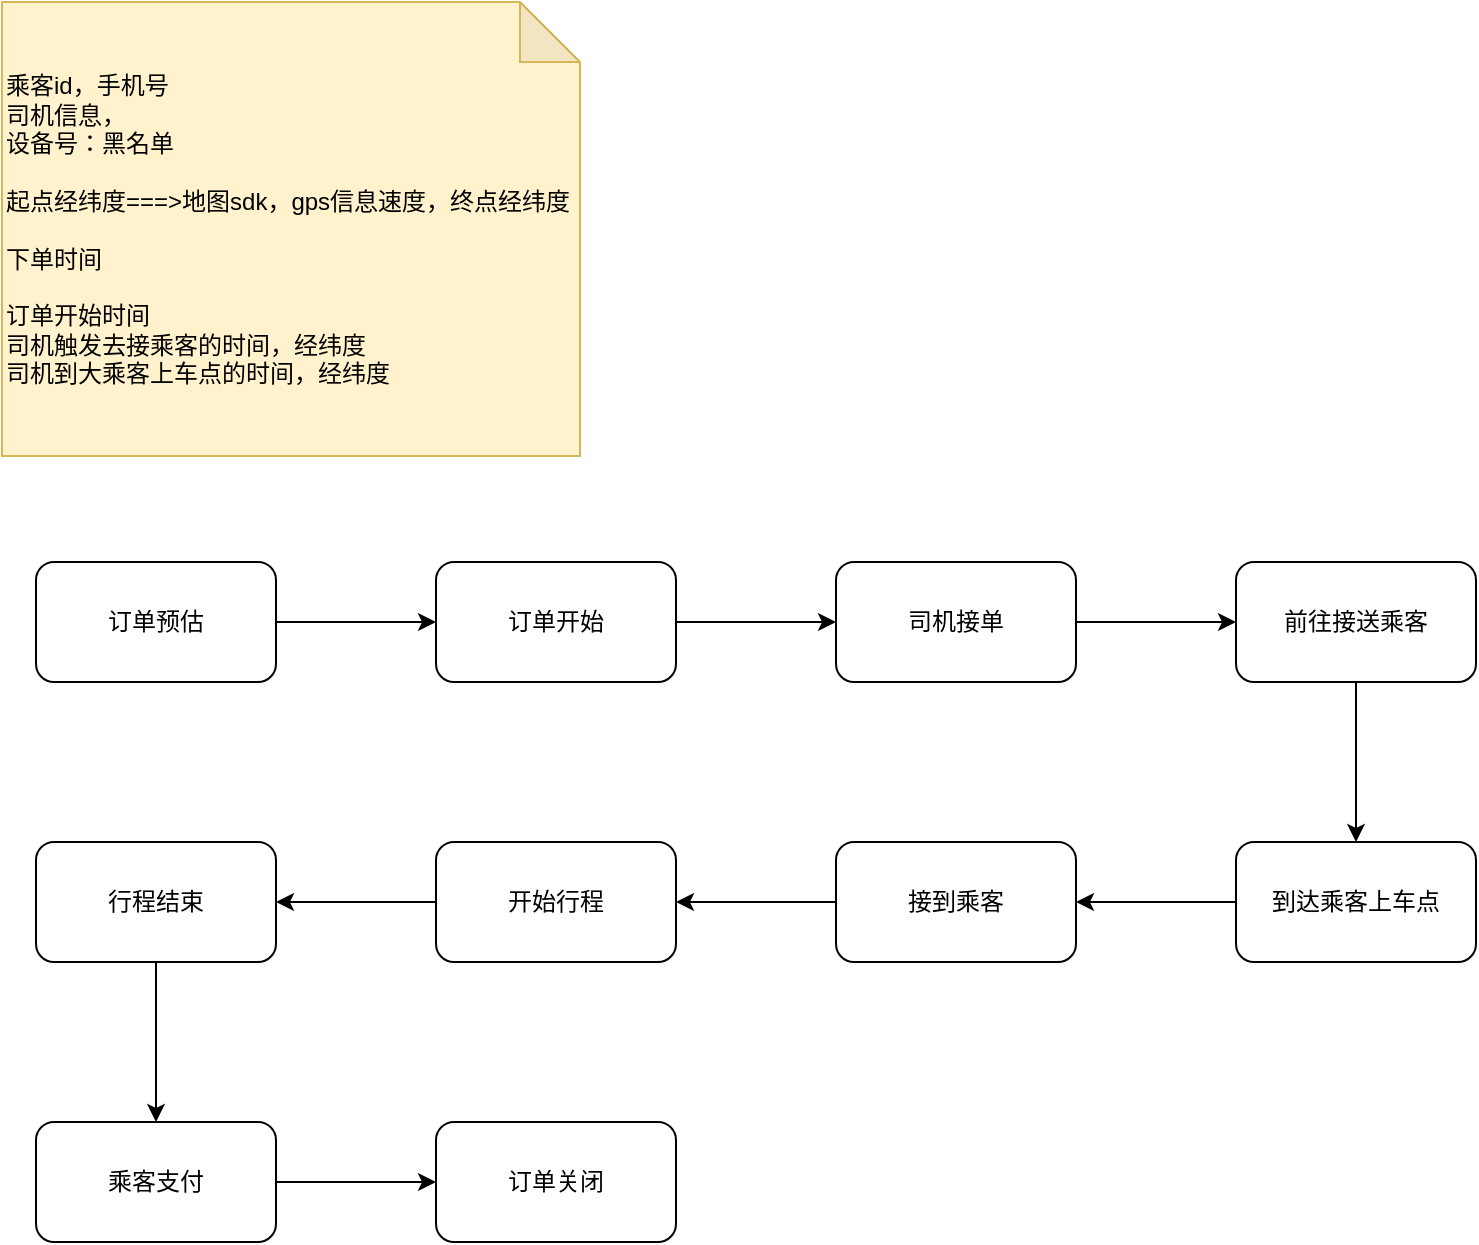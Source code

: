 <mxfile version="13.3.0" type="github">
  <diagram name="Page-1" id="74e2e168-ea6b-b213-b513-2b3c1d86103e">
    <mxGraphModel dx="1843" dy="829" grid="0" gridSize="10" guides="1" tooltips="1" connect="1" arrows="1" fold="1" page="1" pageScale="1" pageWidth="1100" pageHeight="850" background="#ffffff" math="0" shadow="0">
      <root>
        <mxCell id="0" />
        <mxCell id="1" parent="0" />
        <mxCell id="7X4GDqBXamvWMYffcVno-16" value="乘客id，手机号&lt;br&gt;司机信息，&lt;br&gt;设备号：黑名单&lt;br&gt;&lt;br&gt;起点经纬度===&amp;gt;地图sdk，gps信息速度，终点经纬度&lt;br&gt;&lt;br&gt;下单时间&lt;br&gt;&lt;br&gt;订单开始时间&lt;br&gt;司机触发去接乘客的时间，经纬度&lt;br&gt;司机到大乘客上车点的时间，经纬度" style="shape=note;whiteSpace=wrap;html=1;backgroundOutline=1;darkOpacity=0.05;fillColor=#fff2cc;strokeColor=#d6b656;align=left;" vertex="1" parent="1">
          <mxGeometry x="-1076" width="289" height="227" as="geometry" />
        </mxCell>
        <mxCell id="7X4GDqBXamvWMYffcVno-19" value="" style="edgeStyle=orthogonalEdgeStyle;rounded=1;comic=0;orthogonalLoop=1;jettySize=auto;html=1;" edge="1" parent="1" source="7X4GDqBXamvWMYffcVno-17" target="7X4GDqBXamvWMYffcVno-18">
          <mxGeometry relative="1" as="geometry" />
        </mxCell>
        <mxCell id="7X4GDqBXamvWMYffcVno-17" value="订单预估" style="rounded=1;whiteSpace=wrap;html=1;" vertex="1" parent="1">
          <mxGeometry x="-1059" y="280" width="120" height="60" as="geometry" />
        </mxCell>
        <mxCell id="7X4GDqBXamvWMYffcVno-21" value="" style="edgeStyle=orthogonalEdgeStyle;rounded=1;comic=0;orthogonalLoop=1;jettySize=auto;html=1;" edge="1" parent="1" source="7X4GDqBXamvWMYffcVno-18" target="7X4GDqBXamvWMYffcVno-20">
          <mxGeometry relative="1" as="geometry" />
        </mxCell>
        <mxCell id="7X4GDqBXamvWMYffcVno-18" value="订单开始" style="rounded=1;whiteSpace=wrap;html=1;" vertex="1" parent="1">
          <mxGeometry x="-859" y="280" width="120" height="60" as="geometry" />
        </mxCell>
        <mxCell id="7X4GDqBXamvWMYffcVno-23" value="" style="edgeStyle=orthogonalEdgeStyle;rounded=1;comic=0;orthogonalLoop=1;jettySize=auto;html=1;" edge="1" parent="1" source="7X4GDqBXamvWMYffcVno-20" target="7X4GDqBXamvWMYffcVno-22">
          <mxGeometry relative="1" as="geometry" />
        </mxCell>
        <mxCell id="7X4GDqBXamvWMYffcVno-20" value="司机接单" style="rounded=1;whiteSpace=wrap;html=1;" vertex="1" parent="1">
          <mxGeometry x="-659" y="280" width="120" height="60" as="geometry" />
        </mxCell>
        <mxCell id="7X4GDqBXamvWMYffcVno-25" value="" style="edgeStyle=orthogonalEdgeStyle;rounded=1;comic=0;orthogonalLoop=1;jettySize=auto;html=1;" edge="1" parent="1" source="7X4GDqBXamvWMYffcVno-22" target="7X4GDqBXamvWMYffcVno-24">
          <mxGeometry relative="1" as="geometry" />
        </mxCell>
        <mxCell id="7X4GDqBXamvWMYffcVno-22" value="前往接送乘客" style="rounded=1;whiteSpace=wrap;html=1;" vertex="1" parent="1">
          <mxGeometry x="-459" y="280" width="120" height="60" as="geometry" />
        </mxCell>
        <mxCell id="7X4GDqBXamvWMYffcVno-27" value="" style="edgeStyle=orthogonalEdgeStyle;rounded=1;comic=0;orthogonalLoop=1;jettySize=auto;html=1;" edge="1" parent="1" source="7X4GDqBXamvWMYffcVno-24" target="7X4GDqBXamvWMYffcVno-26">
          <mxGeometry relative="1" as="geometry" />
        </mxCell>
        <mxCell id="7X4GDqBXamvWMYffcVno-24" value="到达乘客上车点" style="rounded=1;whiteSpace=wrap;html=1;" vertex="1" parent="1">
          <mxGeometry x="-459" y="420" width="120" height="60" as="geometry" />
        </mxCell>
        <mxCell id="7X4GDqBXamvWMYffcVno-29" value="" style="edgeStyle=orthogonalEdgeStyle;rounded=1;comic=0;orthogonalLoop=1;jettySize=auto;html=1;" edge="1" parent="1" source="7X4GDqBXamvWMYffcVno-26" target="7X4GDqBXamvWMYffcVno-28">
          <mxGeometry relative="1" as="geometry" />
        </mxCell>
        <mxCell id="7X4GDqBXamvWMYffcVno-26" value="接到乘客" style="rounded=1;whiteSpace=wrap;html=1;" vertex="1" parent="1">
          <mxGeometry x="-659" y="420" width="120" height="60" as="geometry" />
        </mxCell>
        <mxCell id="7X4GDqBXamvWMYffcVno-31" value="" style="edgeStyle=orthogonalEdgeStyle;rounded=1;comic=0;orthogonalLoop=1;jettySize=auto;html=1;" edge="1" parent="1" source="7X4GDqBXamvWMYffcVno-28" target="7X4GDqBXamvWMYffcVno-30">
          <mxGeometry relative="1" as="geometry" />
        </mxCell>
        <mxCell id="7X4GDqBXamvWMYffcVno-28" value="开始行程" style="rounded=1;whiteSpace=wrap;html=1;" vertex="1" parent="1">
          <mxGeometry x="-859" y="420" width="120" height="60" as="geometry" />
        </mxCell>
        <mxCell id="7X4GDqBXamvWMYffcVno-33" value="" style="edgeStyle=orthogonalEdgeStyle;rounded=1;comic=0;orthogonalLoop=1;jettySize=auto;html=1;" edge="1" parent="1" source="7X4GDqBXamvWMYffcVno-30" target="7X4GDqBXamvWMYffcVno-32">
          <mxGeometry relative="1" as="geometry" />
        </mxCell>
        <mxCell id="7X4GDqBXamvWMYffcVno-30" value="行程结束" style="rounded=1;whiteSpace=wrap;html=1;" vertex="1" parent="1">
          <mxGeometry x="-1059" y="420" width="120" height="60" as="geometry" />
        </mxCell>
        <mxCell id="7X4GDqBXamvWMYffcVno-35" value="" style="edgeStyle=orthogonalEdgeStyle;rounded=1;comic=0;orthogonalLoop=1;jettySize=auto;html=1;" edge="1" parent="1" source="7X4GDqBXamvWMYffcVno-32" target="7X4GDqBXamvWMYffcVno-34">
          <mxGeometry relative="1" as="geometry" />
        </mxCell>
        <mxCell id="7X4GDqBXamvWMYffcVno-32" value="乘客支付" style="rounded=1;whiteSpace=wrap;html=1;" vertex="1" parent="1">
          <mxGeometry x="-1059" y="560" width="120" height="60" as="geometry" />
        </mxCell>
        <mxCell id="7X4GDqBXamvWMYffcVno-34" value="订单关闭" style="rounded=1;whiteSpace=wrap;html=1;" vertex="1" parent="1">
          <mxGeometry x="-859" y="560" width="120" height="60" as="geometry" />
        </mxCell>
      </root>
    </mxGraphModel>
  </diagram>
</mxfile>
